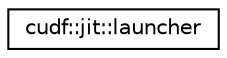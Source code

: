 digraph "Graphical Class Hierarchy"
{
 // LATEX_PDF_SIZE
  edge [fontname="Helvetica",fontsize="10",labelfontname="Helvetica",labelfontsize="10"];
  node [fontname="Helvetica",fontsize="10",shape=record];
  rankdir="LR";
  Node0 [label="cudf::jit::launcher",height=0.2,width=0.4,color="black", fillcolor="white", style="filled",URL="$classcudf_1_1jit_1_1launcher.html",tooltip="Class used to handle compilation and execution of JIT kernels."];
}
